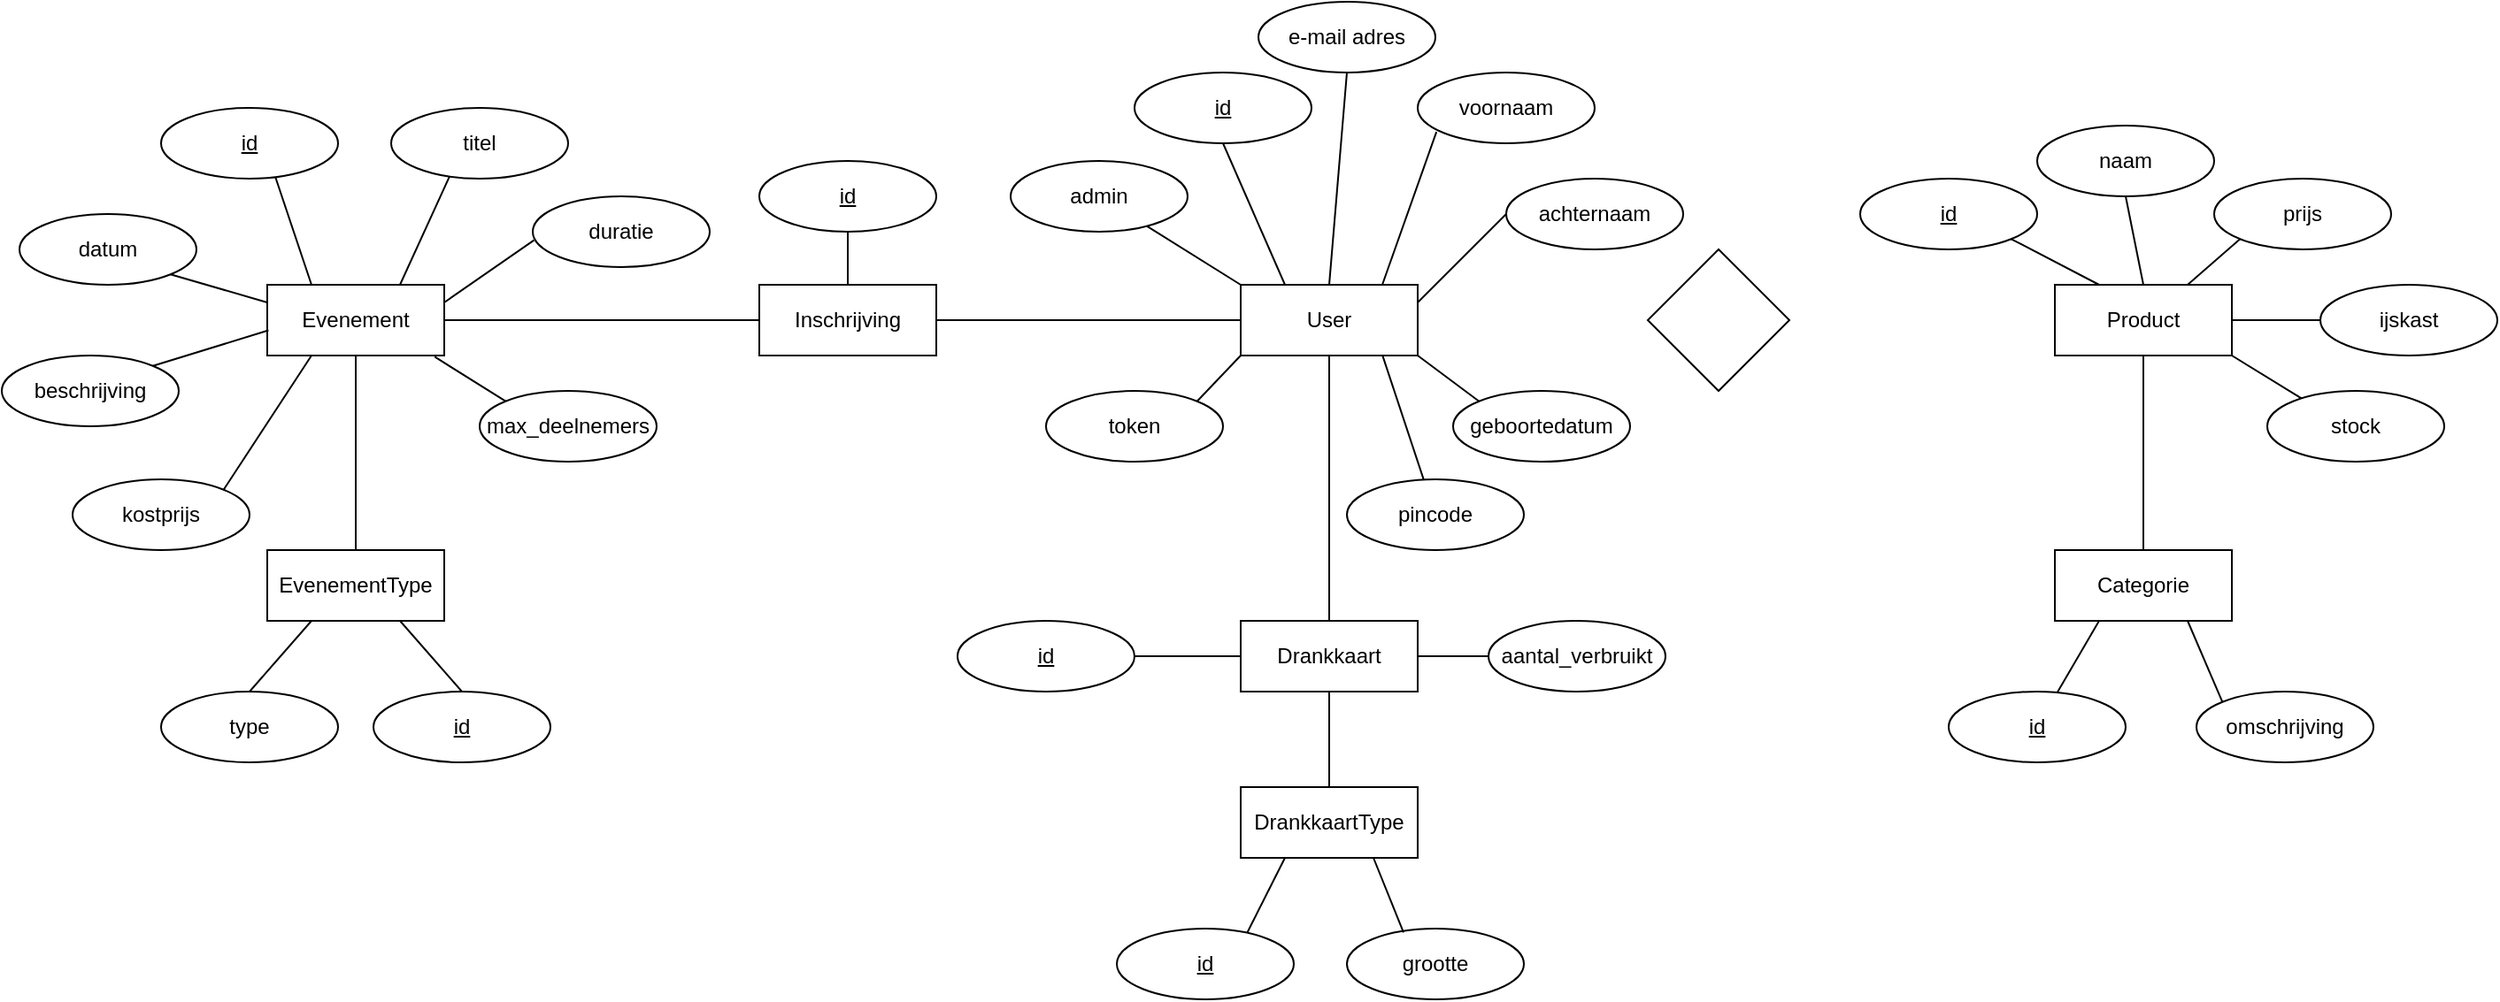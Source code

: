 <mxfile version="14.4.4" type="device"><diagram id="R2lEEEUBdFMjLlhIrx00" name="Page-1"><mxGraphModel dx="1178" dy="641" grid="1" gridSize="10" guides="1" tooltips="1" connect="1" arrows="1" fold="1" page="1" pageScale="1" pageWidth="850" pageHeight="1100" math="0" shadow="0" extFonts="Permanent Marker^https://fonts.googleapis.com/css?family=Permanent+Marker"><root><mxCell id="0"/><mxCell id="1" parent="0"/><mxCell id="EXzMceX3BMvzbaZSqiZ0-38" style="edgeStyle=none;rounded=0;orthogonalLoop=1;jettySize=auto;html=1;exitX=1;exitY=0.25;exitDx=0;exitDy=0;entryX=0.007;entryY=0.62;entryDx=0;entryDy=0;entryPerimeter=0;endArrow=none;endFill=0;" edge="1" parent="1" source="EXzMceX3BMvzbaZSqiZ0-1" target="EXzMceX3BMvzbaZSqiZ0-14"><mxGeometry relative="1" as="geometry"/></mxCell><mxCell id="EXzMceX3BMvzbaZSqiZ0-39" style="edgeStyle=none;rounded=0;orthogonalLoop=1;jettySize=auto;html=1;exitX=0.75;exitY=0;exitDx=0;exitDy=0;entryX=0.333;entryY=0.952;entryDx=0;entryDy=0;entryPerimeter=0;endArrow=none;endFill=0;" edge="1" parent="1" source="EXzMceX3BMvzbaZSqiZ0-1" target="EXzMceX3BMvzbaZSqiZ0-7"><mxGeometry relative="1" as="geometry"/></mxCell><mxCell id="EXzMceX3BMvzbaZSqiZ0-41" style="edgeStyle=none;rounded=0;orthogonalLoop=1;jettySize=auto;html=1;exitX=0.25;exitY=0;exitDx=0;exitDy=0;entryX=0.644;entryY=0.963;entryDx=0;entryDy=0;entryPerimeter=0;endArrow=none;endFill=0;" edge="1" parent="1" source="EXzMceX3BMvzbaZSqiZ0-1" target="EXzMceX3BMvzbaZSqiZ0-4"><mxGeometry relative="1" as="geometry"/></mxCell><mxCell id="EXzMceX3BMvzbaZSqiZ0-44" style="edgeStyle=none;rounded=0;orthogonalLoop=1;jettySize=auto;html=1;exitX=1;exitY=0.5;exitDx=0;exitDy=0;endArrow=none;endFill=0;entryX=0;entryY=0.5;entryDx=0;entryDy=0;" edge="1" parent="1" source="EXzMceX3BMvzbaZSqiZ0-1" target="EXzMceX3BMvzbaZSqiZ0-2"><mxGeometry relative="1" as="geometry"><mxPoint x="708" y="280" as="targetPoint"/></mxGeometry></mxCell><mxCell id="EXzMceX3BMvzbaZSqiZ0-46" style="edgeStyle=none;rounded=0;orthogonalLoop=1;jettySize=auto;html=1;exitX=0.5;exitY=1;exitDx=0;exitDy=0;entryX=0.5;entryY=0;entryDx=0;entryDy=0;endArrow=none;endFill=0;" edge="1" parent="1" source="EXzMceX3BMvzbaZSqiZ0-1" target="EXzMceX3BMvzbaZSqiZ0-12"><mxGeometry relative="1" as="geometry"/></mxCell><mxCell id="EXzMceX3BMvzbaZSqiZ0-1" value="Evenement" style="whiteSpace=wrap;html=1;align=center;" vertex="1" parent="1"><mxGeometry x="400" y="260" width="100" height="40" as="geometry"/></mxCell><mxCell id="EXzMceX3BMvzbaZSqiZ0-45" style="edgeStyle=none;rounded=0;orthogonalLoop=1;jettySize=auto;html=1;exitX=0.5;exitY=0;exitDx=0;exitDy=0;entryX=0.5;entryY=1;entryDx=0;entryDy=0;endArrow=none;endFill=0;" edge="1" parent="1" source="EXzMceX3BMvzbaZSqiZ0-2" target="EXzMceX3BMvzbaZSqiZ0-5"><mxGeometry relative="1" as="geometry"/></mxCell><mxCell id="EXzMceX3BMvzbaZSqiZ0-2" value="Inschrijving" style="whiteSpace=wrap;html=1;align=center;" vertex="1" parent="1"><mxGeometry x="678" y="260" width="100" height="40" as="geometry"/></mxCell><mxCell id="EXzMceX3BMvzbaZSqiZ0-32" style="edgeStyle=none;rounded=0;orthogonalLoop=1;jettySize=auto;html=1;exitX=0.25;exitY=0;exitDx=0;exitDy=0;entryX=0.5;entryY=1;entryDx=0;entryDy=0;endArrow=none;endFill=0;" edge="1" parent="1" source="EXzMceX3BMvzbaZSqiZ0-3" target="EXzMceX3BMvzbaZSqiZ0-6"><mxGeometry relative="1" as="geometry"/></mxCell><mxCell id="EXzMceX3BMvzbaZSqiZ0-33" style="edgeStyle=none;rounded=0;orthogonalLoop=1;jettySize=auto;html=1;exitX=0.5;exitY=0;exitDx=0;exitDy=0;entryX=0.5;entryY=1;entryDx=0;entryDy=0;endArrow=none;endFill=0;" edge="1" parent="1" source="EXzMceX3BMvzbaZSqiZ0-3" target="EXzMceX3BMvzbaZSqiZ0-23"><mxGeometry relative="1" as="geometry"/></mxCell><mxCell id="EXzMceX3BMvzbaZSqiZ0-34" style="edgeStyle=none;rounded=0;orthogonalLoop=1;jettySize=auto;html=1;entryX=0.106;entryY=0.839;entryDx=0;entryDy=0;entryPerimeter=0;endArrow=none;endFill=0;" edge="1" parent="1" target="EXzMceX3BMvzbaZSqiZ0-24"><mxGeometry relative="1" as="geometry"><mxPoint x="1030" y="260" as="sourcePoint"/></mxGeometry></mxCell><mxCell id="EXzMceX3BMvzbaZSqiZ0-35" style="edgeStyle=none;rounded=0;orthogonalLoop=1;jettySize=auto;html=1;exitX=1;exitY=0.25;exitDx=0;exitDy=0;entryX=0;entryY=0.5;entryDx=0;entryDy=0;endArrow=none;endFill=0;" edge="1" parent="1" source="EXzMceX3BMvzbaZSqiZ0-3" target="EXzMceX3BMvzbaZSqiZ0-25"><mxGeometry relative="1" as="geometry"/></mxCell><mxCell id="EXzMceX3BMvzbaZSqiZ0-37" style="edgeStyle=none;rounded=0;orthogonalLoop=1;jettySize=auto;html=1;exitX=0;exitY=0.5;exitDx=0;exitDy=0;entryX=1;entryY=0.5;entryDx=0;entryDy=0;endArrow=none;endFill=0;" edge="1" parent="1" source="EXzMceX3BMvzbaZSqiZ0-3" target="EXzMceX3BMvzbaZSqiZ0-2"><mxGeometry relative="1" as="geometry"/></mxCell><mxCell id="EXzMceX3BMvzbaZSqiZ0-53" style="edgeStyle=none;rounded=0;orthogonalLoop=1;jettySize=auto;html=1;exitX=0.8;exitY=0.989;exitDx=0;exitDy=0;endArrow=none;endFill=0;exitPerimeter=0;" edge="1" parent="1" source="EXzMceX3BMvzbaZSqiZ0-3" target="EXzMceX3BMvzbaZSqiZ0-52"><mxGeometry relative="1" as="geometry"/></mxCell><mxCell id="EXzMceX3BMvzbaZSqiZ0-66" style="edgeStyle=none;rounded=0;orthogonalLoop=1;jettySize=auto;html=1;exitX=0.5;exitY=1;exitDx=0;exitDy=0;entryX=0.5;entryY=0;entryDx=0;entryDy=0;endArrow=none;endFill=0;" edge="1" parent="1" source="EXzMceX3BMvzbaZSqiZ0-3" target="EXzMceX3BMvzbaZSqiZ0-65"><mxGeometry relative="1" as="geometry"/></mxCell><mxCell id="EXzMceX3BMvzbaZSqiZ0-3" value="User" style="whiteSpace=wrap;html=1;align=center;" vertex="1" parent="1"><mxGeometry x="950" y="260" width="100" height="40" as="geometry"/></mxCell><mxCell id="EXzMceX3BMvzbaZSqiZ0-4" value="id" style="ellipse;whiteSpace=wrap;html=1;align=center;fontStyle=4;" vertex="1" parent="1"><mxGeometry x="340" y="160" width="100" height="40" as="geometry"/></mxCell><mxCell id="EXzMceX3BMvzbaZSqiZ0-5" value="id" style="ellipse;whiteSpace=wrap;html=1;align=center;fontStyle=4;" vertex="1" parent="1"><mxGeometry x="678" y="190" width="100" height="40" as="geometry"/></mxCell><mxCell id="EXzMceX3BMvzbaZSqiZ0-6" value="id" style="ellipse;whiteSpace=wrap;html=1;align=center;fontStyle=4;" vertex="1" parent="1"><mxGeometry x="890" y="140" width="100" height="40" as="geometry"/></mxCell><mxCell id="EXzMceX3BMvzbaZSqiZ0-7" value="titel" style="ellipse;whiteSpace=wrap;html=1;align=center;" vertex="1" parent="1"><mxGeometry x="470" y="160" width="100" height="40" as="geometry"/></mxCell><mxCell id="EXzMceX3BMvzbaZSqiZ0-40" style="edgeStyle=none;rounded=0;orthogonalLoop=1;jettySize=auto;html=1;exitX=1;exitY=1;exitDx=0;exitDy=0;entryX=0;entryY=0.25;entryDx=0;entryDy=0;endArrow=none;endFill=0;" edge="1" parent="1" source="EXzMceX3BMvzbaZSqiZ0-8" target="EXzMceX3BMvzbaZSqiZ0-1"><mxGeometry relative="1" as="geometry"/></mxCell><mxCell id="EXzMceX3BMvzbaZSqiZ0-8" value="datum" style="ellipse;whiteSpace=wrap;html=1;align=center;" vertex="1" parent="1"><mxGeometry x="260" y="220" width="100" height="40" as="geometry"/></mxCell><mxCell id="EXzMceX3BMvzbaZSqiZ0-42" style="edgeStyle=none;rounded=0;orthogonalLoop=1;jettySize=auto;html=1;exitX=1;exitY=0;exitDx=0;exitDy=0;entryX=0.007;entryY=0.644;entryDx=0;entryDy=0;entryPerimeter=0;endArrow=none;endFill=0;" edge="1" parent="1" source="EXzMceX3BMvzbaZSqiZ0-9" target="EXzMceX3BMvzbaZSqiZ0-1"><mxGeometry relative="1" as="geometry"/></mxCell><mxCell id="EXzMceX3BMvzbaZSqiZ0-9" value="beschrijving" style="ellipse;whiteSpace=wrap;html=1;align=center;" vertex="1" parent="1"><mxGeometry x="250" y="300" width="100" height="40" as="geometry"/></mxCell><mxCell id="EXzMceX3BMvzbaZSqiZ0-43" style="edgeStyle=none;rounded=0;orthogonalLoop=1;jettySize=auto;html=1;exitX=1;exitY=0;exitDx=0;exitDy=0;entryX=0.25;entryY=1;entryDx=0;entryDy=0;endArrow=none;endFill=0;" edge="1" parent="1" source="EXzMceX3BMvzbaZSqiZ0-10" target="EXzMceX3BMvzbaZSqiZ0-1"><mxGeometry relative="1" as="geometry"/></mxCell><mxCell id="EXzMceX3BMvzbaZSqiZ0-10" value="kostprijs" style="ellipse;whiteSpace=wrap;html=1;align=center;" vertex="1" parent="1"><mxGeometry x="290" y="370" width="100" height="40" as="geometry"/></mxCell><mxCell id="EXzMceX3BMvzbaZSqiZ0-11" value="type" style="ellipse;whiteSpace=wrap;html=1;align=center;" vertex="1" parent="1"><mxGeometry x="340" y="490" width="100" height="40" as="geometry"/></mxCell><mxCell id="EXzMceX3BMvzbaZSqiZ0-47" style="edgeStyle=none;rounded=0;orthogonalLoop=1;jettySize=auto;html=1;exitX=0.75;exitY=1;exitDx=0;exitDy=0;entryX=0.5;entryY=0;entryDx=0;entryDy=0;endArrow=none;endFill=0;" edge="1" parent="1" source="EXzMceX3BMvzbaZSqiZ0-12" target="EXzMceX3BMvzbaZSqiZ0-13"><mxGeometry relative="1" as="geometry"/></mxCell><mxCell id="EXzMceX3BMvzbaZSqiZ0-48" style="edgeStyle=none;rounded=0;orthogonalLoop=1;jettySize=auto;html=1;exitX=0.25;exitY=1;exitDx=0;exitDy=0;entryX=0.5;entryY=0;entryDx=0;entryDy=0;endArrow=none;endFill=0;" edge="1" parent="1" source="EXzMceX3BMvzbaZSqiZ0-12" target="EXzMceX3BMvzbaZSqiZ0-11"><mxGeometry relative="1" as="geometry"/></mxCell><mxCell id="EXzMceX3BMvzbaZSqiZ0-12" value="EvenementType" style="rounded=0;whiteSpace=wrap;html=1;" vertex="1" parent="1"><mxGeometry x="400" y="410" width="100" height="40" as="geometry"/></mxCell><mxCell id="EXzMceX3BMvzbaZSqiZ0-13" value="&lt;u&gt;id&lt;/u&gt;" style="ellipse;whiteSpace=wrap;html=1;align=center;" vertex="1" parent="1"><mxGeometry x="460" y="490" width="100" height="40" as="geometry"/></mxCell><mxCell id="EXzMceX3BMvzbaZSqiZ0-14" value="duratie" style="ellipse;whiteSpace=wrap;html=1;align=center;" vertex="1" parent="1"><mxGeometry x="550" y="210" width="100" height="40" as="geometry"/></mxCell><mxCell id="EXzMceX3BMvzbaZSqiZ0-23" value="e-mail adres" style="ellipse;whiteSpace=wrap;html=1;align=center;" vertex="1" parent="1"><mxGeometry x="960" y="100" width="100" height="40" as="geometry"/></mxCell><mxCell id="EXzMceX3BMvzbaZSqiZ0-24" value="voornaam" style="ellipse;whiteSpace=wrap;html=1;align=center;" vertex="1" parent="1"><mxGeometry x="1050" y="140" width="100" height="40" as="geometry"/></mxCell><mxCell id="EXzMceX3BMvzbaZSqiZ0-25" value="achternaam" style="ellipse;whiteSpace=wrap;html=1;align=center;" vertex="1" parent="1"><mxGeometry x="1100" y="200" width="100" height="40" as="geometry"/></mxCell><mxCell id="EXzMceX3BMvzbaZSqiZ0-36" style="edgeStyle=none;rounded=0;orthogonalLoop=1;jettySize=auto;html=1;exitX=0;exitY=0;exitDx=0;exitDy=0;entryX=1;entryY=1;entryDx=0;entryDy=0;endArrow=none;endFill=0;" edge="1" parent="1" source="EXzMceX3BMvzbaZSqiZ0-27" target="EXzMceX3BMvzbaZSqiZ0-3"><mxGeometry relative="1" as="geometry"/></mxCell><mxCell id="EXzMceX3BMvzbaZSqiZ0-27" value="geboortedatum" style="ellipse;whiteSpace=wrap;html=1;align=center;" vertex="1" parent="1"><mxGeometry x="1070" y="320" width="100" height="40" as="geometry"/></mxCell><mxCell id="EXzMceX3BMvzbaZSqiZ0-31" style="rounded=0;orthogonalLoop=1;jettySize=auto;html=1;entryX=0;entryY=0;entryDx=0;entryDy=0;endArrow=none;endFill=0;" edge="1" parent="1" source="EXzMceX3BMvzbaZSqiZ0-29" target="EXzMceX3BMvzbaZSqiZ0-3"><mxGeometry relative="1" as="geometry"/></mxCell><mxCell id="EXzMceX3BMvzbaZSqiZ0-29" value="admin" style="ellipse;whiteSpace=wrap;html=1;align=center;" vertex="1" parent="1"><mxGeometry x="820" y="190" width="100" height="40" as="geometry"/></mxCell><mxCell id="EXzMceX3BMvzbaZSqiZ0-51" style="edgeStyle=none;rounded=0;orthogonalLoop=1;jettySize=auto;html=1;exitX=0;exitY=0;exitDx=0;exitDy=0;entryX=0.946;entryY=1.018;entryDx=0;entryDy=0;entryPerimeter=0;endArrow=none;endFill=0;" edge="1" parent="1" source="EXzMceX3BMvzbaZSqiZ0-50" target="EXzMceX3BMvzbaZSqiZ0-1"><mxGeometry relative="1" as="geometry"/></mxCell><mxCell id="EXzMceX3BMvzbaZSqiZ0-50" value="max_deelnemers" style="ellipse;whiteSpace=wrap;html=1;align=center;" vertex="1" parent="1"><mxGeometry x="520" y="320" width="100" height="40" as="geometry"/></mxCell><mxCell id="EXzMceX3BMvzbaZSqiZ0-52" value="pincode" style="ellipse;whiteSpace=wrap;html=1;align=center;" vertex="1" parent="1"><mxGeometry x="1010" y="370" width="100" height="40" as="geometry"/></mxCell><mxCell id="EXzMceX3BMvzbaZSqiZ0-63" style="edgeStyle=none;rounded=0;orthogonalLoop=1;jettySize=auto;html=1;exitX=1;exitY=0;exitDx=0;exitDy=0;entryX=0;entryY=1;entryDx=0;entryDy=0;endArrow=none;endFill=0;" edge="1" parent="1" source="EXzMceX3BMvzbaZSqiZ0-61" target="EXzMceX3BMvzbaZSqiZ0-3"><mxGeometry relative="1" as="geometry"/></mxCell><mxCell id="EXzMceX3BMvzbaZSqiZ0-61" value="token" style="ellipse;whiteSpace=wrap;html=1;align=center;" vertex="1" parent="1"><mxGeometry x="840" y="320" width="100" height="40" as="geometry"/></mxCell><mxCell id="EXzMceX3BMvzbaZSqiZ0-73" style="edgeStyle=none;rounded=0;orthogonalLoop=1;jettySize=auto;html=1;exitX=1;exitY=0.5;exitDx=0;exitDy=0;entryX=0;entryY=0.5;entryDx=0;entryDy=0;endArrow=none;endFill=0;" edge="1" parent="1" source="EXzMceX3BMvzbaZSqiZ0-65" target="EXzMceX3BMvzbaZSqiZ0-71"><mxGeometry relative="1" as="geometry"/></mxCell><mxCell id="EXzMceX3BMvzbaZSqiZ0-75" style="edgeStyle=none;rounded=0;orthogonalLoop=1;jettySize=auto;html=1;exitX=0.5;exitY=1;exitDx=0;exitDy=0;entryX=0.5;entryY=0;entryDx=0;entryDy=0;endArrow=none;endFill=0;" edge="1" parent="1" source="EXzMceX3BMvzbaZSqiZ0-65" target="EXzMceX3BMvzbaZSqiZ0-74"><mxGeometry relative="1" as="geometry"/></mxCell><mxCell id="EXzMceX3BMvzbaZSqiZ0-65" value="Drankkaart" style="whiteSpace=wrap;html=1;align=center;" vertex="1" parent="1"><mxGeometry x="950" y="450" width="100" height="40" as="geometry"/></mxCell><mxCell id="EXzMceX3BMvzbaZSqiZ0-68" style="edgeStyle=none;rounded=0;orthogonalLoop=1;jettySize=auto;html=1;exitX=1;exitY=0.5;exitDx=0;exitDy=0;entryX=0;entryY=0.5;entryDx=0;entryDy=0;endArrow=none;endFill=0;" edge="1" parent="1" source="EXzMceX3BMvzbaZSqiZ0-67" target="EXzMceX3BMvzbaZSqiZ0-65"><mxGeometry relative="1" as="geometry"/></mxCell><mxCell id="EXzMceX3BMvzbaZSqiZ0-67" value="id" style="ellipse;whiteSpace=wrap;html=1;align=center;fontStyle=4;" vertex="1" parent="1"><mxGeometry x="790" y="450" width="100" height="40" as="geometry"/></mxCell><mxCell id="EXzMceX3BMvzbaZSqiZ0-70" value="grootte" style="ellipse;whiteSpace=wrap;html=1;align=center;" vertex="1" parent="1"><mxGeometry x="1010" y="624" width="100" height="40" as="geometry"/></mxCell><mxCell id="EXzMceX3BMvzbaZSqiZ0-71" value="aantal_verbruikt" style="ellipse;whiteSpace=wrap;html=1;align=center;" vertex="1" parent="1"><mxGeometry x="1090" y="450" width="100" height="40" as="geometry"/></mxCell><mxCell id="EXzMceX3BMvzbaZSqiZ0-76" style="edgeStyle=none;rounded=0;orthogonalLoop=1;jettySize=auto;html=1;exitX=0.75;exitY=1;exitDx=0;exitDy=0;entryX=0.32;entryY=0.054;entryDx=0;entryDy=0;endArrow=none;endFill=0;entryPerimeter=0;" edge="1" parent="1" source="EXzMceX3BMvzbaZSqiZ0-74" target="EXzMceX3BMvzbaZSqiZ0-70"><mxGeometry relative="1" as="geometry"/></mxCell><mxCell id="EXzMceX3BMvzbaZSqiZ0-78" style="edgeStyle=none;rounded=0;orthogonalLoop=1;jettySize=auto;html=1;exitX=0.25;exitY=1;exitDx=0;exitDy=0;entryX=0.729;entryY=0.096;entryDx=0;entryDy=0;endArrow=none;endFill=0;entryPerimeter=0;" edge="1" parent="1" source="EXzMceX3BMvzbaZSqiZ0-74" target="EXzMceX3BMvzbaZSqiZ0-77"><mxGeometry relative="1" as="geometry"/></mxCell><mxCell id="EXzMceX3BMvzbaZSqiZ0-74" value="DrankkaartType" style="whiteSpace=wrap;html=1;align=center;" vertex="1" parent="1"><mxGeometry x="950" y="544" width="100" height="40" as="geometry"/></mxCell><mxCell id="EXzMceX3BMvzbaZSqiZ0-77" value="id" style="ellipse;whiteSpace=wrap;html=1;align=center;fontStyle=4;" vertex="1" parent="1"><mxGeometry x="880" y="624" width="100" height="40" as="geometry"/></mxCell><mxCell id="EXzMceX3BMvzbaZSqiZ0-85" style="edgeStyle=none;rounded=0;orthogonalLoop=1;jettySize=auto;html=1;exitX=0.5;exitY=1;exitDx=0;exitDy=0;entryX=0.5;entryY=0;entryDx=0;entryDy=0;endArrow=none;endFill=0;" edge="1" parent="1" source="EXzMceX3BMvzbaZSqiZ0-79" target="EXzMceX3BMvzbaZSqiZ0-80"><mxGeometry relative="1" as="geometry"/></mxCell><mxCell id="EXzMceX3BMvzbaZSqiZ0-107" style="edgeStyle=none;rounded=0;orthogonalLoop=1;jettySize=auto;html=1;exitX=1;exitY=0.5;exitDx=0;exitDy=0;entryX=0;entryY=0.5;entryDx=0;entryDy=0;endArrow=none;endFill=0;" edge="1" parent="1" source="EXzMceX3BMvzbaZSqiZ0-79" target="EXzMceX3BMvzbaZSqiZ0-109"><mxGeometry relative="1" as="geometry"><mxPoint x="1580" y="280" as="targetPoint"/></mxGeometry></mxCell><mxCell id="EXzMceX3BMvzbaZSqiZ0-111" style="edgeStyle=none;rounded=0;orthogonalLoop=1;jettySize=auto;html=1;exitX=1;exitY=1;exitDx=0;exitDy=0;entryX=0.211;entryY=0.132;entryDx=0;entryDy=0;entryPerimeter=0;endArrow=none;endFill=0;" edge="1" parent="1" source="EXzMceX3BMvzbaZSqiZ0-79" target="EXzMceX3BMvzbaZSqiZ0-110"><mxGeometry relative="1" as="geometry"/></mxCell><mxCell id="EXzMceX3BMvzbaZSqiZ0-79" value="Product" style="whiteSpace=wrap;html=1;align=center;" vertex="1" parent="1"><mxGeometry x="1410" y="260" width="100" height="40" as="geometry"/></mxCell><mxCell id="EXzMceX3BMvzbaZSqiZ0-83" style="edgeStyle=none;rounded=0;orthogonalLoop=1;jettySize=auto;html=1;exitX=0.25;exitY=1;exitDx=0;exitDy=0;endArrow=none;endFill=0;" edge="1" parent="1" source="EXzMceX3BMvzbaZSqiZ0-80" target="EXzMceX3BMvzbaZSqiZ0-81"><mxGeometry relative="1" as="geometry"/></mxCell><mxCell id="EXzMceX3BMvzbaZSqiZ0-84" style="edgeStyle=none;rounded=0;orthogonalLoop=1;jettySize=auto;html=1;exitX=0.75;exitY=1;exitDx=0;exitDy=0;entryX=0;entryY=0;entryDx=0;entryDy=0;endArrow=none;endFill=0;" edge="1" parent="1" source="EXzMceX3BMvzbaZSqiZ0-80" target="EXzMceX3BMvzbaZSqiZ0-82"><mxGeometry relative="1" as="geometry"/></mxCell><mxCell id="EXzMceX3BMvzbaZSqiZ0-80" value="Categorie" style="whiteSpace=wrap;html=1;align=center;" vertex="1" parent="1"><mxGeometry x="1410" y="410" width="100" height="40" as="geometry"/></mxCell><mxCell id="EXzMceX3BMvzbaZSqiZ0-81" value="id" style="ellipse;whiteSpace=wrap;html=1;align=center;fontStyle=4;" vertex="1" parent="1"><mxGeometry x="1350" y="490" width="100" height="40" as="geometry"/></mxCell><mxCell id="EXzMceX3BMvzbaZSqiZ0-82" value="omschrijving" style="ellipse;whiteSpace=wrap;html=1;align=center;" vertex="1" parent="1"><mxGeometry x="1490" y="490" width="100" height="40" as="geometry"/></mxCell><mxCell id="EXzMceX3BMvzbaZSqiZ0-87" style="edgeStyle=none;rounded=0;orthogonalLoop=1;jettySize=auto;html=1;exitX=1;exitY=1;exitDx=0;exitDy=0;entryX=0.25;entryY=0;entryDx=0;entryDy=0;endArrow=none;endFill=0;" edge="1" parent="1" source="EXzMceX3BMvzbaZSqiZ0-86" target="EXzMceX3BMvzbaZSqiZ0-79"><mxGeometry relative="1" as="geometry"/></mxCell><mxCell id="EXzMceX3BMvzbaZSqiZ0-86" value="id" style="ellipse;whiteSpace=wrap;html=1;align=center;fontStyle=4;" vertex="1" parent="1"><mxGeometry x="1300" y="200" width="100" height="40" as="geometry"/></mxCell><mxCell id="EXzMceX3BMvzbaZSqiZ0-90" style="edgeStyle=none;rounded=0;orthogonalLoop=1;jettySize=auto;html=1;exitX=0.5;exitY=1;exitDx=0;exitDy=0;entryX=0.5;entryY=0;entryDx=0;entryDy=0;endArrow=none;endFill=0;" edge="1" parent="1" source="EXzMceX3BMvzbaZSqiZ0-89" target="EXzMceX3BMvzbaZSqiZ0-79"><mxGeometry relative="1" as="geometry"/></mxCell><mxCell id="EXzMceX3BMvzbaZSqiZ0-89" value="naam" style="ellipse;whiteSpace=wrap;html=1;align=center;" vertex="1" parent="1"><mxGeometry x="1400" y="170" width="100" height="40" as="geometry"/></mxCell><mxCell id="EXzMceX3BMvzbaZSqiZ0-92" style="edgeStyle=none;rounded=0;orthogonalLoop=1;jettySize=auto;html=1;exitX=0;exitY=1;exitDx=0;exitDy=0;entryX=0.75;entryY=0;entryDx=0;entryDy=0;endArrow=none;endFill=0;" edge="1" parent="1" source="EXzMceX3BMvzbaZSqiZ0-91" target="EXzMceX3BMvzbaZSqiZ0-79"><mxGeometry relative="1" as="geometry"/></mxCell><mxCell id="EXzMceX3BMvzbaZSqiZ0-91" value="prijs" style="ellipse;whiteSpace=wrap;html=1;align=center;" vertex="1" parent="1"><mxGeometry x="1500" y="200" width="100" height="40" as="geometry"/></mxCell><mxCell id="EXzMceX3BMvzbaZSqiZ0-109" value="ijskast" style="ellipse;whiteSpace=wrap;html=1;align=center;" vertex="1" parent="1"><mxGeometry x="1560" y="260" width="100" height="40" as="geometry"/></mxCell><mxCell id="EXzMceX3BMvzbaZSqiZ0-110" value="stock" style="ellipse;whiteSpace=wrap;html=1;align=center;" vertex="1" parent="1"><mxGeometry x="1530" y="320" width="100" height="40" as="geometry"/></mxCell><mxCell id="EXzMceX3BMvzbaZSqiZ0-116" value="" style="rhombus;whiteSpace=wrap;html=1;" vertex="1" parent="1"><mxGeometry x="1180" y="240" width="80" height="80" as="geometry"/></mxCell></root></mxGraphModel></diagram></mxfile>